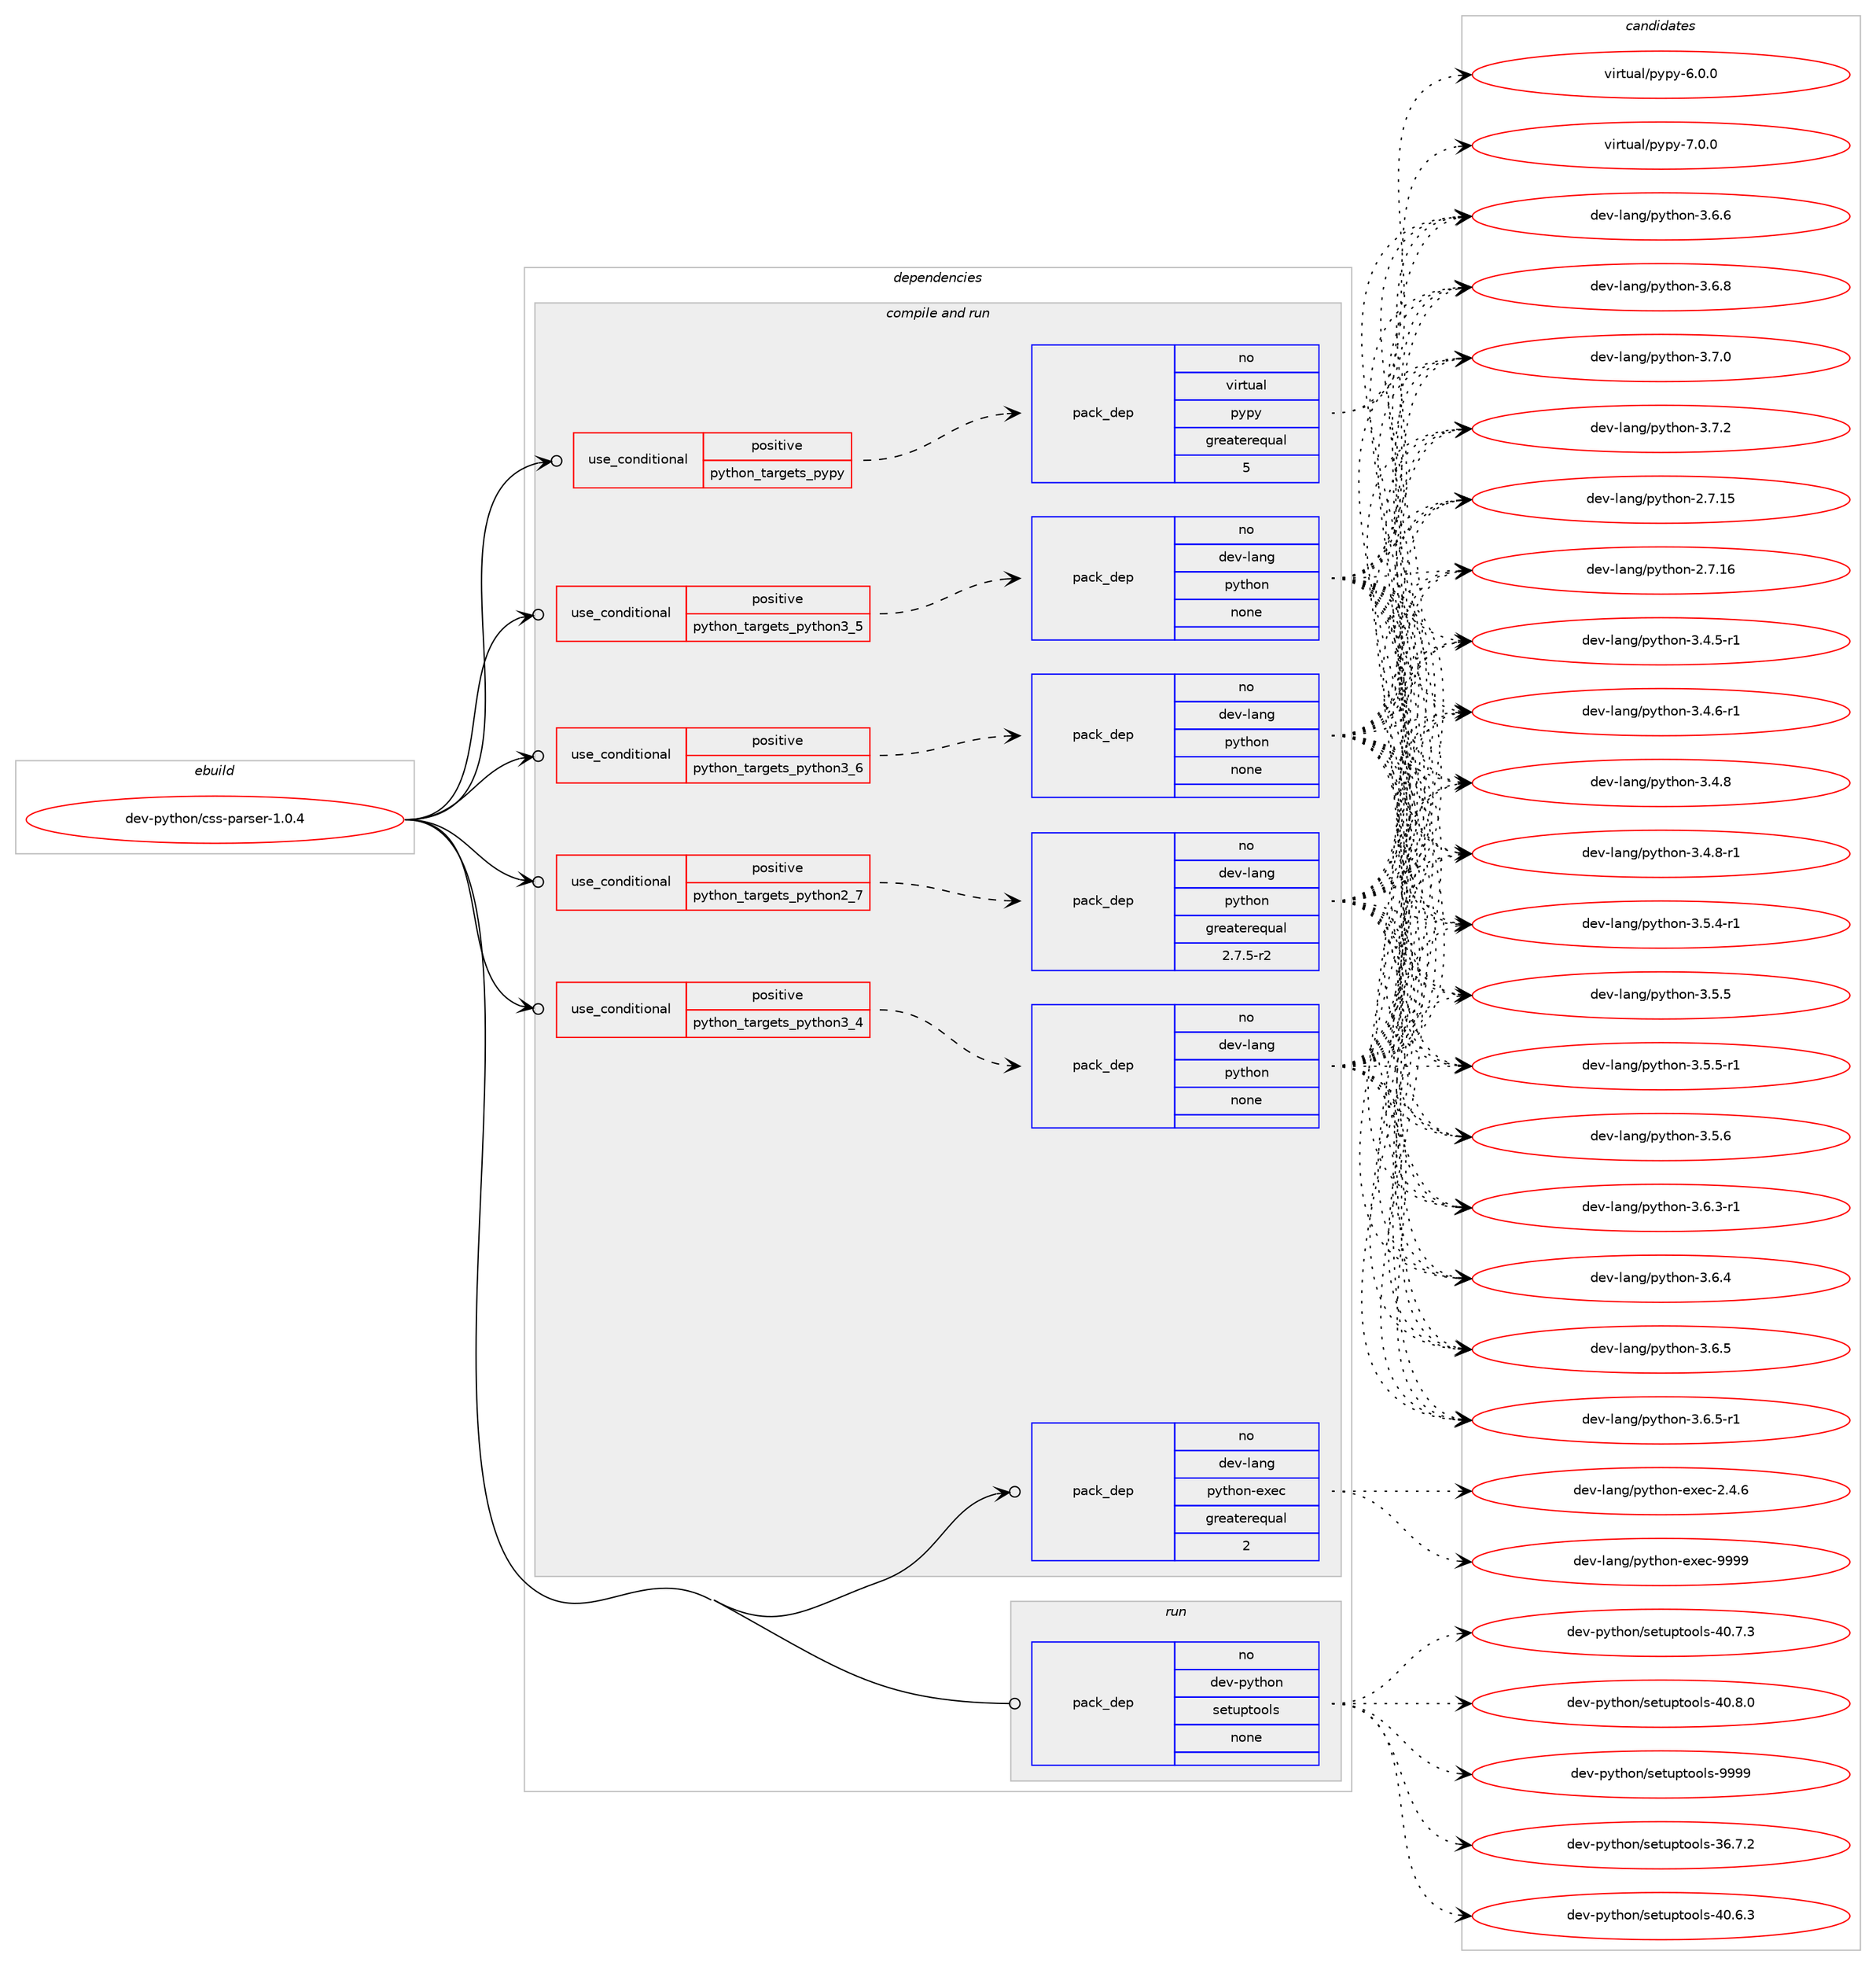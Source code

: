digraph prolog {

# *************
# Graph options
# *************

newrank=true;
concentrate=true;
compound=true;
graph [rankdir=LR,fontname=Helvetica,fontsize=10,ranksep=1.5];#, ranksep=2.5, nodesep=0.2];
edge  [arrowhead=vee];
node  [fontname=Helvetica,fontsize=10];

# **********
# The ebuild
# **********

subgraph cluster_leftcol {
color=gray;
rank=same;
label=<<i>ebuild</i>>;
id [label="dev-python/css-parser-1.0.4", color=red, width=4, href="../dev-python/css-parser-1.0.4.svg"];
}

# ****************
# The dependencies
# ****************

subgraph cluster_midcol {
color=gray;
label=<<i>dependencies</i>>;
subgraph cluster_compile {
fillcolor="#eeeeee";
style=filled;
label=<<i>compile</i>>;
}
subgraph cluster_compileandrun {
fillcolor="#eeeeee";
style=filled;
label=<<i>compile and run</i>>;
subgraph cond372903 {
dependency1404781 [label=<<TABLE BORDER="0" CELLBORDER="1" CELLSPACING="0" CELLPADDING="4"><TR><TD ROWSPAN="3" CELLPADDING="10">use_conditional</TD></TR><TR><TD>positive</TD></TR><TR><TD>python_targets_pypy</TD></TR></TABLE>>, shape=none, color=red];
subgraph pack1008633 {
dependency1404782 [label=<<TABLE BORDER="0" CELLBORDER="1" CELLSPACING="0" CELLPADDING="4" WIDTH="220"><TR><TD ROWSPAN="6" CELLPADDING="30">pack_dep</TD></TR><TR><TD WIDTH="110">no</TD></TR><TR><TD>virtual</TD></TR><TR><TD>pypy</TD></TR><TR><TD>greaterequal</TD></TR><TR><TD>5</TD></TR></TABLE>>, shape=none, color=blue];
}
dependency1404781:e -> dependency1404782:w [weight=20,style="dashed",arrowhead="vee"];
}
id:e -> dependency1404781:w [weight=20,style="solid",arrowhead="odotvee"];
subgraph cond372904 {
dependency1404783 [label=<<TABLE BORDER="0" CELLBORDER="1" CELLSPACING="0" CELLPADDING="4"><TR><TD ROWSPAN="3" CELLPADDING="10">use_conditional</TD></TR><TR><TD>positive</TD></TR><TR><TD>python_targets_python2_7</TD></TR></TABLE>>, shape=none, color=red];
subgraph pack1008634 {
dependency1404784 [label=<<TABLE BORDER="0" CELLBORDER="1" CELLSPACING="0" CELLPADDING="4" WIDTH="220"><TR><TD ROWSPAN="6" CELLPADDING="30">pack_dep</TD></TR><TR><TD WIDTH="110">no</TD></TR><TR><TD>dev-lang</TD></TR><TR><TD>python</TD></TR><TR><TD>greaterequal</TD></TR><TR><TD>2.7.5-r2</TD></TR></TABLE>>, shape=none, color=blue];
}
dependency1404783:e -> dependency1404784:w [weight=20,style="dashed",arrowhead="vee"];
}
id:e -> dependency1404783:w [weight=20,style="solid",arrowhead="odotvee"];
subgraph cond372905 {
dependency1404785 [label=<<TABLE BORDER="0" CELLBORDER="1" CELLSPACING="0" CELLPADDING="4"><TR><TD ROWSPAN="3" CELLPADDING="10">use_conditional</TD></TR><TR><TD>positive</TD></TR><TR><TD>python_targets_python3_4</TD></TR></TABLE>>, shape=none, color=red];
subgraph pack1008635 {
dependency1404786 [label=<<TABLE BORDER="0" CELLBORDER="1" CELLSPACING="0" CELLPADDING="4" WIDTH="220"><TR><TD ROWSPAN="6" CELLPADDING="30">pack_dep</TD></TR><TR><TD WIDTH="110">no</TD></TR><TR><TD>dev-lang</TD></TR><TR><TD>python</TD></TR><TR><TD>none</TD></TR><TR><TD></TD></TR></TABLE>>, shape=none, color=blue];
}
dependency1404785:e -> dependency1404786:w [weight=20,style="dashed",arrowhead="vee"];
}
id:e -> dependency1404785:w [weight=20,style="solid",arrowhead="odotvee"];
subgraph cond372906 {
dependency1404787 [label=<<TABLE BORDER="0" CELLBORDER="1" CELLSPACING="0" CELLPADDING="4"><TR><TD ROWSPAN="3" CELLPADDING="10">use_conditional</TD></TR><TR><TD>positive</TD></TR><TR><TD>python_targets_python3_5</TD></TR></TABLE>>, shape=none, color=red];
subgraph pack1008636 {
dependency1404788 [label=<<TABLE BORDER="0" CELLBORDER="1" CELLSPACING="0" CELLPADDING="4" WIDTH="220"><TR><TD ROWSPAN="6" CELLPADDING="30">pack_dep</TD></TR><TR><TD WIDTH="110">no</TD></TR><TR><TD>dev-lang</TD></TR><TR><TD>python</TD></TR><TR><TD>none</TD></TR><TR><TD></TD></TR></TABLE>>, shape=none, color=blue];
}
dependency1404787:e -> dependency1404788:w [weight=20,style="dashed",arrowhead="vee"];
}
id:e -> dependency1404787:w [weight=20,style="solid",arrowhead="odotvee"];
subgraph cond372907 {
dependency1404789 [label=<<TABLE BORDER="0" CELLBORDER="1" CELLSPACING="0" CELLPADDING="4"><TR><TD ROWSPAN="3" CELLPADDING="10">use_conditional</TD></TR><TR><TD>positive</TD></TR><TR><TD>python_targets_python3_6</TD></TR></TABLE>>, shape=none, color=red];
subgraph pack1008637 {
dependency1404790 [label=<<TABLE BORDER="0" CELLBORDER="1" CELLSPACING="0" CELLPADDING="4" WIDTH="220"><TR><TD ROWSPAN="6" CELLPADDING="30">pack_dep</TD></TR><TR><TD WIDTH="110">no</TD></TR><TR><TD>dev-lang</TD></TR><TR><TD>python</TD></TR><TR><TD>none</TD></TR><TR><TD></TD></TR></TABLE>>, shape=none, color=blue];
}
dependency1404789:e -> dependency1404790:w [weight=20,style="dashed",arrowhead="vee"];
}
id:e -> dependency1404789:w [weight=20,style="solid",arrowhead="odotvee"];
subgraph pack1008638 {
dependency1404791 [label=<<TABLE BORDER="0" CELLBORDER="1" CELLSPACING="0" CELLPADDING="4" WIDTH="220"><TR><TD ROWSPAN="6" CELLPADDING="30">pack_dep</TD></TR><TR><TD WIDTH="110">no</TD></TR><TR><TD>dev-lang</TD></TR><TR><TD>python-exec</TD></TR><TR><TD>greaterequal</TD></TR><TR><TD>2</TD></TR></TABLE>>, shape=none, color=blue];
}
id:e -> dependency1404791:w [weight=20,style="solid",arrowhead="odotvee"];
}
subgraph cluster_run {
fillcolor="#eeeeee";
style=filled;
label=<<i>run</i>>;
subgraph pack1008639 {
dependency1404792 [label=<<TABLE BORDER="0" CELLBORDER="1" CELLSPACING="0" CELLPADDING="4" WIDTH="220"><TR><TD ROWSPAN="6" CELLPADDING="30">pack_dep</TD></TR><TR><TD WIDTH="110">no</TD></TR><TR><TD>dev-python</TD></TR><TR><TD>setuptools</TD></TR><TR><TD>none</TD></TR><TR><TD></TD></TR></TABLE>>, shape=none, color=blue];
}
id:e -> dependency1404792:w [weight=20,style="solid",arrowhead="odot"];
}
}

# **************
# The candidates
# **************

subgraph cluster_choices {
rank=same;
color=gray;
label=<<i>candidates</i>>;

subgraph choice1008633 {
color=black;
nodesep=1;
choice1181051141161179710847112121112121455446484648 [label="virtual/pypy-6.0.0", color=red, width=4,href="../virtual/pypy-6.0.0.svg"];
choice1181051141161179710847112121112121455546484648 [label="virtual/pypy-7.0.0", color=red, width=4,href="../virtual/pypy-7.0.0.svg"];
dependency1404782:e -> choice1181051141161179710847112121112121455446484648:w [style=dotted,weight="100"];
dependency1404782:e -> choice1181051141161179710847112121112121455546484648:w [style=dotted,weight="100"];
}
subgraph choice1008634 {
color=black;
nodesep=1;
choice10010111845108971101034711212111610411111045504655464953 [label="dev-lang/python-2.7.15", color=red, width=4,href="../dev-lang/python-2.7.15.svg"];
choice10010111845108971101034711212111610411111045504655464954 [label="dev-lang/python-2.7.16", color=red, width=4,href="../dev-lang/python-2.7.16.svg"];
choice1001011184510897110103471121211161041111104551465246534511449 [label="dev-lang/python-3.4.5-r1", color=red, width=4,href="../dev-lang/python-3.4.5-r1.svg"];
choice1001011184510897110103471121211161041111104551465246544511449 [label="dev-lang/python-3.4.6-r1", color=red, width=4,href="../dev-lang/python-3.4.6-r1.svg"];
choice100101118451089711010347112121116104111110455146524656 [label="dev-lang/python-3.4.8", color=red, width=4,href="../dev-lang/python-3.4.8.svg"];
choice1001011184510897110103471121211161041111104551465246564511449 [label="dev-lang/python-3.4.8-r1", color=red, width=4,href="../dev-lang/python-3.4.8-r1.svg"];
choice1001011184510897110103471121211161041111104551465346524511449 [label="dev-lang/python-3.5.4-r1", color=red, width=4,href="../dev-lang/python-3.5.4-r1.svg"];
choice100101118451089711010347112121116104111110455146534653 [label="dev-lang/python-3.5.5", color=red, width=4,href="../dev-lang/python-3.5.5.svg"];
choice1001011184510897110103471121211161041111104551465346534511449 [label="dev-lang/python-3.5.5-r1", color=red, width=4,href="../dev-lang/python-3.5.5-r1.svg"];
choice100101118451089711010347112121116104111110455146534654 [label="dev-lang/python-3.5.6", color=red, width=4,href="../dev-lang/python-3.5.6.svg"];
choice1001011184510897110103471121211161041111104551465446514511449 [label="dev-lang/python-3.6.3-r1", color=red, width=4,href="../dev-lang/python-3.6.3-r1.svg"];
choice100101118451089711010347112121116104111110455146544652 [label="dev-lang/python-3.6.4", color=red, width=4,href="../dev-lang/python-3.6.4.svg"];
choice100101118451089711010347112121116104111110455146544653 [label="dev-lang/python-3.6.5", color=red, width=4,href="../dev-lang/python-3.6.5.svg"];
choice1001011184510897110103471121211161041111104551465446534511449 [label="dev-lang/python-3.6.5-r1", color=red, width=4,href="../dev-lang/python-3.6.5-r1.svg"];
choice100101118451089711010347112121116104111110455146544654 [label="dev-lang/python-3.6.6", color=red, width=4,href="../dev-lang/python-3.6.6.svg"];
choice100101118451089711010347112121116104111110455146544656 [label="dev-lang/python-3.6.8", color=red, width=4,href="../dev-lang/python-3.6.8.svg"];
choice100101118451089711010347112121116104111110455146554648 [label="dev-lang/python-3.7.0", color=red, width=4,href="../dev-lang/python-3.7.0.svg"];
choice100101118451089711010347112121116104111110455146554650 [label="dev-lang/python-3.7.2", color=red, width=4,href="../dev-lang/python-3.7.2.svg"];
dependency1404784:e -> choice10010111845108971101034711212111610411111045504655464953:w [style=dotted,weight="100"];
dependency1404784:e -> choice10010111845108971101034711212111610411111045504655464954:w [style=dotted,weight="100"];
dependency1404784:e -> choice1001011184510897110103471121211161041111104551465246534511449:w [style=dotted,weight="100"];
dependency1404784:e -> choice1001011184510897110103471121211161041111104551465246544511449:w [style=dotted,weight="100"];
dependency1404784:e -> choice100101118451089711010347112121116104111110455146524656:w [style=dotted,weight="100"];
dependency1404784:e -> choice1001011184510897110103471121211161041111104551465246564511449:w [style=dotted,weight="100"];
dependency1404784:e -> choice1001011184510897110103471121211161041111104551465346524511449:w [style=dotted,weight="100"];
dependency1404784:e -> choice100101118451089711010347112121116104111110455146534653:w [style=dotted,weight="100"];
dependency1404784:e -> choice1001011184510897110103471121211161041111104551465346534511449:w [style=dotted,weight="100"];
dependency1404784:e -> choice100101118451089711010347112121116104111110455146534654:w [style=dotted,weight="100"];
dependency1404784:e -> choice1001011184510897110103471121211161041111104551465446514511449:w [style=dotted,weight="100"];
dependency1404784:e -> choice100101118451089711010347112121116104111110455146544652:w [style=dotted,weight="100"];
dependency1404784:e -> choice100101118451089711010347112121116104111110455146544653:w [style=dotted,weight="100"];
dependency1404784:e -> choice1001011184510897110103471121211161041111104551465446534511449:w [style=dotted,weight="100"];
dependency1404784:e -> choice100101118451089711010347112121116104111110455146544654:w [style=dotted,weight="100"];
dependency1404784:e -> choice100101118451089711010347112121116104111110455146544656:w [style=dotted,weight="100"];
dependency1404784:e -> choice100101118451089711010347112121116104111110455146554648:w [style=dotted,weight="100"];
dependency1404784:e -> choice100101118451089711010347112121116104111110455146554650:w [style=dotted,weight="100"];
}
subgraph choice1008635 {
color=black;
nodesep=1;
choice10010111845108971101034711212111610411111045504655464953 [label="dev-lang/python-2.7.15", color=red, width=4,href="../dev-lang/python-2.7.15.svg"];
choice10010111845108971101034711212111610411111045504655464954 [label="dev-lang/python-2.7.16", color=red, width=4,href="../dev-lang/python-2.7.16.svg"];
choice1001011184510897110103471121211161041111104551465246534511449 [label="dev-lang/python-3.4.5-r1", color=red, width=4,href="../dev-lang/python-3.4.5-r1.svg"];
choice1001011184510897110103471121211161041111104551465246544511449 [label="dev-lang/python-3.4.6-r1", color=red, width=4,href="../dev-lang/python-3.4.6-r1.svg"];
choice100101118451089711010347112121116104111110455146524656 [label="dev-lang/python-3.4.8", color=red, width=4,href="../dev-lang/python-3.4.8.svg"];
choice1001011184510897110103471121211161041111104551465246564511449 [label="dev-lang/python-3.4.8-r1", color=red, width=4,href="../dev-lang/python-3.4.8-r1.svg"];
choice1001011184510897110103471121211161041111104551465346524511449 [label="dev-lang/python-3.5.4-r1", color=red, width=4,href="../dev-lang/python-3.5.4-r1.svg"];
choice100101118451089711010347112121116104111110455146534653 [label="dev-lang/python-3.5.5", color=red, width=4,href="../dev-lang/python-3.5.5.svg"];
choice1001011184510897110103471121211161041111104551465346534511449 [label="dev-lang/python-3.5.5-r1", color=red, width=4,href="../dev-lang/python-3.5.5-r1.svg"];
choice100101118451089711010347112121116104111110455146534654 [label="dev-lang/python-3.5.6", color=red, width=4,href="../dev-lang/python-3.5.6.svg"];
choice1001011184510897110103471121211161041111104551465446514511449 [label="dev-lang/python-3.6.3-r1", color=red, width=4,href="../dev-lang/python-3.6.3-r1.svg"];
choice100101118451089711010347112121116104111110455146544652 [label="dev-lang/python-3.6.4", color=red, width=4,href="../dev-lang/python-3.6.4.svg"];
choice100101118451089711010347112121116104111110455146544653 [label="dev-lang/python-3.6.5", color=red, width=4,href="../dev-lang/python-3.6.5.svg"];
choice1001011184510897110103471121211161041111104551465446534511449 [label="dev-lang/python-3.6.5-r1", color=red, width=4,href="../dev-lang/python-3.6.5-r1.svg"];
choice100101118451089711010347112121116104111110455146544654 [label="dev-lang/python-3.6.6", color=red, width=4,href="../dev-lang/python-3.6.6.svg"];
choice100101118451089711010347112121116104111110455146544656 [label="dev-lang/python-3.6.8", color=red, width=4,href="../dev-lang/python-3.6.8.svg"];
choice100101118451089711010347112121116104111110455146554648 [label="dev-lang/python-3.7.0", color=red, width=4,href="../dev-lang/python-3.7.0.svg"];
choice100101118451089711010347112121116104111110455146554650 [label="dev-lang/python-3.7.2", color=red, width=4,href="../dev-lang/python-3.7.2.svg"];
dependency1404786:e -> choice10010111845108971101034711212111610411111045504655464953:w [style=dotted,weight="100"];
dependency1404786:e -> choice10010111845108971101034711212111610411111045504655464954:w [style=dotted,weight="100"];
dependency1404786:e -> choice1001011184510897110103471121211161041111104551465246534511449:w [style=dotted,weight="100"];
dependency1404786:e -> choice1001011184510897110103471121211161041111104551465246544511449:w [style=dotted,weight="100"];
dependency1404786:e -> choice100101118451089711010347112121116104111110455146524656:w [style=dotted,weight="100"];
dependency1404786:e -> choice1001011184510897110103471121211161041111104551465246564511449:w [style=dotted,weight="100"];
dependency1404786:e -> choice1001011184510897110103471121211161041111104551465346524511449:w [style=dotted,weight="100"];
dependency1404786:e -> choice100101118451089711010347112121116104111110455146534653:w [style=dotted,weight="100"];
dependency1404786:e -> choice1001011184510897110103471121211161041111104551465346534511449:w [style=dotted,weight="100"];
dependency1404786:e -> choice100101118451089711010347112121116104111110455146534654:w [style=dotted,weight="100"];
dependency1404786:e -> choice1001011184510897110103471121211161041111104551465446514511449:w [style=dotted,weight="100"];
dependency1404786:e -> choice100101118451089711010347112121116104111110455146544652:w [style=dotted,weight="100"];
dependency1404786:e -> choice100101118451089711010347112121116104111110455146544653:w [style=dotted,weight="100"];
dependency1404786:e -> choice1001011184510897110103471121211161041111104551465446534511449:w [style=dotted,weight="100"];
dependency1404786:e -> choice100101118451089711010347112121116104111110455146544654:w [style=dotted,weight="100"];
dependency1404786:e -> choice100101118451089711010347112121116104111110455146544656:w [style=dotted,weight="100"];
dependency1404786:e -> choice100101118451089711010347112121116104111110455146554648:w [style=dotted,weight="100"];
dependency1404786:e -> choice100101118451089711010347112121116104111110455146554650:w [style=dotted,weight="100"];
}
subgraph choice1008636 {
color=black;
nodesep=1;
choice10010111845108971101034711212111610411111045504655464953 [label="dev-lang/python-2.7.15", color=red, width=4,href="../dev-lang/python-2.7.15.svg"];
choice10010111845108971101034711212111610411111045504655464954 [label="dev-lang/python-2.7.16", color=red, width=4,href="../dev-lang/python-2.7.16.svg"];
choice1001011184510897110103471121211161041111104551465246534511449 [label="dev-lang/python-3.4.5-r1", color=red, width=4,href="../dev-lang/python-3.4.5-r1.svg"];
choice1001011184510897110103471121211161041111104551465246544511449 [label="dev-lang/python-3.4.6-r1", color=red, width=4,href="../dev-lang/python-3.4.6-r1.svg"];
choice100101118451089711010347112121116104111110455146524656 [label="dev-lang/python-3.4.8", color=red, width=4,href="../dev-lang/python-3.4.8.svg"];
choice1001011184510897110103471121211161041111104551465246564511449 [label="dev-lang/python-3.4.8-r1", color=red, width=4,href="../dev-lang/python-3.4.8-r1.svg"];
choice1001011184510897110103471121211161041111104551465346524511449 [label="dev-lang/python-3.5.4-r1", color=red, width=4,href="../dev-lang/python-3.5.4-r1.svg"];
choice100101118451089711010347112121116104111110455146534653 [label="dev-lang/python-3.5.5", color=red, width=4,href="../dev-lang/python-3.5.5.svg"];
choice1001011184510897110103471121211161041111104551465346534511449 [label="dev-lang/python-3.5.5-r1", color=red, width=4,href="../dev-lang/python-3.5.5-r1.svg"];
choice100101118451089711010347112121116104111110455146534654 [label="dev-lang/python-3.5.6", color=red, width=4,href="../dev-lang/python-3.5.6.svg"];
choice1001011184510897110103471121211161041111104551465446514511449 [label="dev-lang/python-3.6.3-r1", color=red, width=4,href="../dev-lang/python-3.6.3-r1.svg"];
choice100101118451089711010347112121116104111110455146544652 [label="dev-lang/python-3.6.4", color=red, width=4,href="../dev-lang/python-3.6.4.svg"];
choice100101118451089711010347112121116104111110455146544653 [label="dev-lang/python-3.6.5", color=red, width=4,href="../dev-lang/python-3.6.5.svg"];
choice1001011184510897110103471121211161041111104551465446534511449 [label="dev-lang/python-3.6.5-r1", color=red, width=4,href="../dev-lang/python-3.6.5-r1.svg"];
choice100101118451089711010347112121116104111110455146544654 [label="dev-lang/python-3.6.6", color=red, width=4,href="../dev-lang/python-3.6.6.svg"];
choice100101118451089711010347112121116104111110455146544656 [label="dev-lang/python-3.6.8", color=red, width=4,href="../dev-lang/python-3.6.8.svg"];
choice100101118451089711010347112121116104111110455146554648 [label="dev-lang/python-3.7.0", color=red, width=4,href="../dev-lang/python-3.7.0.svg"];
choice100101118451089711010347112121116104111110455146554650 [label="dev-lang/python-3.7.2", color=red, width=4,href="../dev-lang/python-3.7.2.svg"];
dependency1404788:e -> choice10010111845108971101034711212111610411111045504655464953:w [style=dotted,weight="100"];
dependency1404788:e -> choice10010111845108971101034711212111610411111045504655464954:w [style=dotted,weight="100"];
dependency1404788:e -> choice1001011184510897110103471121211161041111104551465246534511449:w [style=dotted,weight="100"];
dependency1404788:e -> choice1001011184510897110103471121211161041111104551465246544511449:w [style=dotted,weight="100"];
dependency1404788:e -> choice100101118451089711010347112121116104111110455146524656:w [style=dotted,weight="100"];
dependency1404788:e -> choice1001011184510897110103471121211161041111104551465246564511449:w [style=dotted,weight="100"];
dependency1404788:e -> choice1001011184510897110103471121211161041111104551465346524511449:w [style=dotted,weight="100"];
dependency1404788:e -> choice100101118451089711010347112121116104111110455146534653:w [style=dotted,weight="100"];
dependency1404788:e -> choice1001011184510897110103471121211161041111104551465346534511449:w [style=dotted,weight="100"];
dependency1404788:e -> choice100101118451089711010347112121116104111110455146534654:w [style=dotted,weight="100"];
dependency1404788:e -> choice1001011184510897110103471121211161041111104551465446514511449:w [style=dotted,weight="100"];
dependency1404788:e -> choice100101118451089711010347112121116104111110455146544652:w [style=dotted,weight="100"];
dependency1404788:e -> choice100101118451089711010347112121116104111110455146544653:w [style=dotted,weight="100"];
dependency1404788:e -> choice1001011184510897110103471121211161041111104551465446534511449:w [style=dotted,weight="100"];
dependency1404788:e -> choice100101118451089711010347112121116104111110455146544654:w [style=dotted,weight="100"];
dependency1404788:e -> choice100101118451089711010347112121116104111110455146544656:w [style=dotted,weight="100"];
dependency1404788:e -> choice100101118451089711010347112121116104111110455146554648:w [style=dotted,weight="100"];
dependency1404788:e -> choice100101118451089711010347112121116104111110455146554650:w [style=dotted,weight="100"];
}
subgraph choice1008637 {
color=black;
nodesep=1;
choice10010111845108971101034711212111610411111045504655464953 [label="dev-lang/python-2.7.15", color=red, width=4,href="../dev-lang/python-2.7.15.svg"];
choice10010111845108971101034711212111610411111045504655464954 [label="dev-lang/python-2.7.16", color=red, width=4,href="../dev-lang/python-2.7.16.svg"];
choice1001011184510897110103471121211161041111104551465246534511449 [label="dev-lang/python-3.4.5-r1", color=red, width=4,href="../dev-lang/python-3.4.5-r1.svg"];
choice1001011184510897110103471121211161041111104551465246544511449 [label="dev-lang/python-3.4.6-r1", color=red, width=4,href="../dev-lang/python-3.4.6-r1.svg"];
choice100101118451089711010347112121116104111110455146524656 [label="dev-lang/python-3.4.8", color=red, width=4,href="../dev-lang/python-3.4.8.svg"];
choice1001011184510897110103471121211161041111104551465246564511449 [label="dev-lang/python-3.4.8-r1", color=red, width=4,href="../dev-lang/python-3.4.8-r1.svg"];
choice1001011184510897110103471121211161041111104551465346524511449 [label="dev-lang/python-3.5.4-r1", color=red, width=4,href="../dev-lang/python-3.5.4-r1.svg"];
choice100101118451089711010347112121116104111110455146534653 [label="dev-lang/python-3.5.5", color=red, width=4,href="../dev-lang/python-3.5.5.svg"];
choice1001011184510897110103471121211161041111104551465346534511449 [label="dev-lang/python-3.5.5-r1", color=red, width=4,href="../dev-lang/python-3.5.5-r1.svg"];
choice100101118451089711010347112121116104111110455146534654 [label="dev-lang/python-3.5.6", color=red, width=4,href="../dev-lang/python-3.5.6.svg"];
choice1001011184510897110103471121211161041111104551465446514511449 [label="dev-lang/python-3.6.3-r1", color=red, width=4,href="../dev-lang/python-3.6.3-r1.svg"];
choice100101118451089711010347112121116104111110455146544652 [label="dev-lang/python-3.6.4", color=red, width=4,href="../dev-lang/python-3.6.4.svg"];
choice100101118451089711010347112121116104111110455146544653 [label="dev-lang/python-3.6.5", color=red, width=4,href="../dev-lang/python-3.6.5.svg"];
choice1001011184510897110103471121211161041111104551465446534511449 [label="dev-lang/python-3.6.5-r1", color=red, width=4,href="../dev-lang/python-3.6.5-r1.svg"];
choice100101118451089711010347112121116104111110455146544654 [label="dev-lang/python-3.6.6", color=red, width=4,href="../dev-lang/python-3.6.6.svg"];
choice100101118451089711010347112121116104111110455146544656 [label="dev-lang/python-3.6.8", color=red, width=4,href="../dev-lang/python-3.6.8.svg"];
choice100101118451089711010347112121116104111110455146554648 [label="dev-lang/python-3.7.0", color=red, width=4,href="../dev-lang/python-3.7.0.svg"];
choice100101118451089711010347112121116104111110455146554650 [label="dev-lang/python-3.7.2", color=red, width=4,href="../dev-lang/python-3.7.2.svg"];
dependency1404790:e -> choice10010111845108971101034711212111610411111045504655464953:w [style=dotted,weight="100"];
dependency1404790:e -> choice10010111845108971101034711212111610411111045504655464954:w [style=dotted,weight="100"];
dependency1404790:e -> choice1001011184510897110103471121211161041111104551465246534511449:w [style=dotted,weight="100"];
dependency1404790:e -> choice1001011184510897110103471121211161041111104551465246544511449:w [style=dotted,weight="100"];
dependency1404790:e -> choice100101118451089711010347112121116104111110455146524656:w [style=dotted,weight="100"];
dependency1404790:e -> choice1001011184510897110103471121211161041111104551465246564511449:w [style=dotted,weight="100"];
dependency1404790:e -> choice1001011184510897110103471121211161041111104551465346524511449:w [style=dotted,weight="100"];
dependency1404790:e -> choice100101118451089711010347112121116104111110455146534653:w [style=dotted,weight="100"];
dependency1404790:e -> choice1001011184510897110103471121211161041111104551465346534511449:w [style=dotted,weight="100"];
dependency1404790:e -> choice100101118451089711010347112121116104111110455146534654:w [style=dotted,weight="100"];
dependency1404790:e -> choice1001011184510897110103471121211161041111104551465446514511449:w [style=dotted,weight="100"];
dependency1404790:e -> choice100101118451089711010347112121116104111110455146544652:w [style=dotted,weight="100"];
dependency1404790:e -> choice100101118451089711010347112121116104111110455146544653:w [style=dotted,weight="100"];
dependency1404790:e -> choice1001011184510897110103471121211161041111104551465446534511449:w [style=dotted,weight="100"];
dependency1404790:e -> choice100101118451089711010347112121116104111110455146544654:w [style=dotted,weight="100"];
dependency1404790:e -> choice100101118451089711010347112121116104111110455146544656:w [style=dotted,weight="100"];
dependency1404790:e -> choice100101118451089711010347112121116104111110455146554648:w [style=dotted,weight="100"];
dependency1404790:e -> choice100101118451089711010347112121116104111110455146554650:w [style=dotted,weight="100"];
}
subgraph choice1008638 {
color=black;
nodesep=1;
choice1001011184510897110103471121211161041111104510112010199455046524654 [label="dev-lang/python-exec-2.4.6", color=red, width=4,href="../dev-lang/python-exec-2.4.6.svg"];
choice10010111845108971101034711212111610411111045101120101994557575757 [label="dev-lang/python-exec-9999", color=red, width=4,href="../dev-lang/python-exec-9999.svg"];
dependency1404791:e -> choice1001011184510897110103471121211161041111104510112010199455046524654:w [style=dotted,weight="100"];
dependency1404791:e -> choice10010111845108971101034711212111610411111045101120101994557575757:w [style=dotted,weight="100"];
}
subgraph choice1008639 {
color=black;
nodesep=1;
choice100101118451121211161041111104711510111611711211611111110811545515446554650 [label="dev-python/setuptools-36.7.2", color=red, width=4,href="../dev-python/setuptools-36.7.2.svg"];
choice100101118451121211161041111104711510111611711211611111110811545524846544651 [label="dev-python/setuptools-40.6.3", color=red, width=4,href="../dev-python/setuptools-40.6.3.svg"];
choice100101118451121211161041111104711510111611711211611111110811545524846554651 [label="dev-python/setuptools-40.7.3", color=red, width=4,href="../dev-python/setuptools-40.7.3.svg"];
choice100101118451121211161041111104711510111611711211611111110811545524846564648 [label="dev-python/setuptools-40.8.0", color=red, width=4,href="../dev-python/setuptools-40.8.0.svg"];
choice10010111845112121116104111110471151011161171121161111111081154557575757 [label="dev-python/setuptools-9999", color=red, width=4,href="../dev-python/setuptools-9999.svg"];
dependency1404792:e -> choice100101118451121211161041111104711510111611711211611111110811545515446554650:w [style=dotted,weight="100"];
dependency1404792:e -> choice100101118451121211161041111104711510111611711211611111110811545524846544651:w [style=dotted,weight="100"];
dependency1404792:e -> choice100101118451121211161041111104711510111611711211611111110811545524846554651:w [style=dotted,weight="100"];
dependency1404792:e -> choice100101118451121211161041111104711510111611711211611111110811545524846564648:w [style=dotted,weight="100"];
dependency1404792:e -> choice10010111845112121116104111110471151011161171121161111111081154557575757:w [style=dotted,weight="100"];
}
}

}
